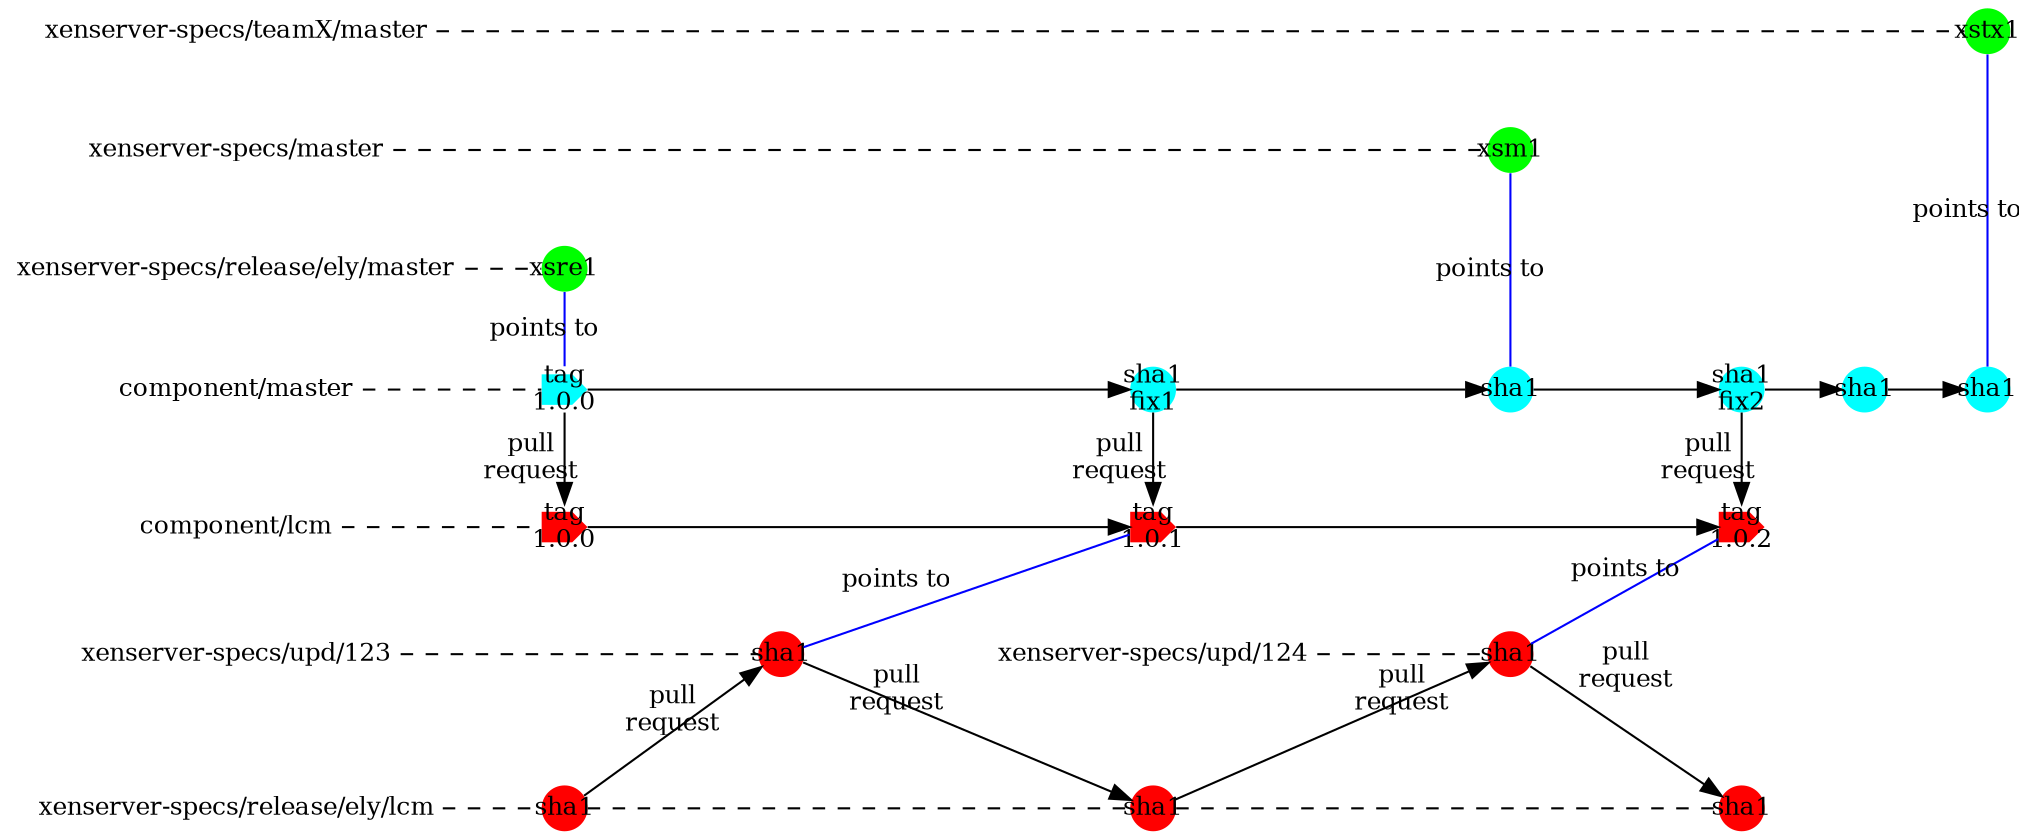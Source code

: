 strict digraph g{
rankdir="LR";
//nodesep=0.5;
//ranksep=0.25;
splines=line;
forcelabels=false;

// general
node [style=filled, color="black", fontcolor="black", font="Consolas", fontsize="12pt",fixedsize=false,penwidth=0];
edge [style=filled, color="black", fontcolor="black", font="Consolas", fontsize="12pt"];

// tags
//node [shape=circle,width=0, height=0, margin="0.05"];
node [width=0.3, height=0.3, fixedsize=true, shape=circle,penwidth=0]
node [fillcolor="green"];
xsm1 [label="xsm1"];
xstx [label="xstx1"];
xsre [label="xsre1"];
node [fillcolor="cyan"];
cma1 [shape=cds,label="tag\n1.0.0"];
//node [width=0.3, height=0.3, fixedsize=true, shape=circle,penwidth=0]
cma2 [label="sha1\nfix1"];
cma3 [label="sha1"];
cma4 [label="sha1\nfix2"];
cma5 [label="sha1"];
cma6 [label="sha1"];
node [fillcolor="red"];
clcm1 [shape=cds,label="tag\n1.0.0"];
clcm2 [shape=cds,label="tag\n1.0.1"];
clcm3 [shape=cds,label="tag\n1.0.2"];
node [shape=circle];
upd0 [label="sha1"];
upd1 [label="sha1"];
xlcm0 [label="sha1"];
xlcm1 [label="sha1"];
xlcm2 [label="sha1"];
// branch names
node [color="#b0b0b0", style=dashed, arrowhead=none,fixedsize=false, penwidth=0, fillcolor=none, shape=none, width=0, height=0, margin="0.05"];
XenserverSpecsTeamX[label="xenserver-specs/teamX/master"];
XenserverSpecsRelEly[label="xenserver-specs/release/ely/master"];
XenserverSpecsMaster[label="xenserver-specs/master"];
ComponentMaster[label="component/master"];
ComponentLCM[label="component/lcm"];
XSSpecsUPD1[label="xenserver-specs/upd/123"];
XSSpecsUPD2[label="xenserver-specs/upd/124"];
XSSpecsLCM[label="xenserver-specs/release/ely/lcm"];

//graph
subgraph{
node [color="#b0b0b0", style=dashed, arrowhead=none];
edge [style="invis"];
rank=same;
XenserverSpecsTeamX -> XenserverSpecsMaster -> XenserverSpecsRelEly -> ComponentMaster -> ComponentLCM -> XSSpecsUPD1  -> XSSpecsLCM;
}
//edge [color="#b0b0b0", style=dashed, arrowhead=none ];
edge [style=dashed, arrowhead=none ,weight=100];
XenserverSpecsRelEly -> xsre;
XenserverSpecsMaster -> xsm1;
XenserverSpecsTeamX -> xstx;
ComponentMaster -> cma1;
ComponentLCM -> clcm1;
XSSpecsUPD1 -> upd0;
upd0 -> XSSpecsUPD2 [style="invis"];
XSSpecsUPD2 -> upd1;
XSSpecsLCM -> xlcm0 -> xlcm1 -> xlcm2;
edge [style=filled, arrowhead=normal];
cma1 -> cma2 -> cma3 -> cma4 -> cma5 -> cma6;
clcm1 -> clcm2 -> clcm3;
//Xenserver specs - master, release pointers
edge [style=filled, arrowhead=none , weight=1;label="points to",color=blue];
subgraph{rank=same;xsre -> cma1;}
subgraph{rank=same;xsm1 -> cma3;}
subgraph{rank=same;xstx -> cma6;}

//Pull requests
edge [style=filled, arrowhead=normal , label="pull\nrequest",color=black];
subgraph{rank=same;cma1 -> clcm1;}
subgraph{rank=same;cma2 -> clcm2;}
subgraph{rank=same;cma4 -> clcm3;}
xlcm0 -> upd0;
upd0 -> xlcm1;
upd0 -> clcm2 [arrowhead=none ,label="points to",color=blue];
xlcm1 -> upd1;
upd1 -> xlcm2;
upd1 -> clcm3 [arrowhead=none ,label="points to",color=blue];
}

